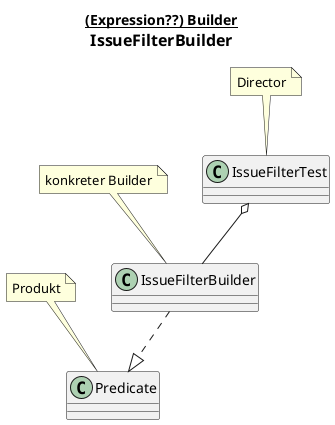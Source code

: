 @startuml
title
<u>(Expression??) Builder</u>
<size:16>IssueFilterBuilder</size>
end title
IssueFilterTest o-- IssueFilterBuilder
note top of IssueFilterTest : Director
note top of IssueFilterBuilder: konkreter Builder
IssueFilterBuilder ..|> Predicate
note top  of Predicate : Produkt
@enduml